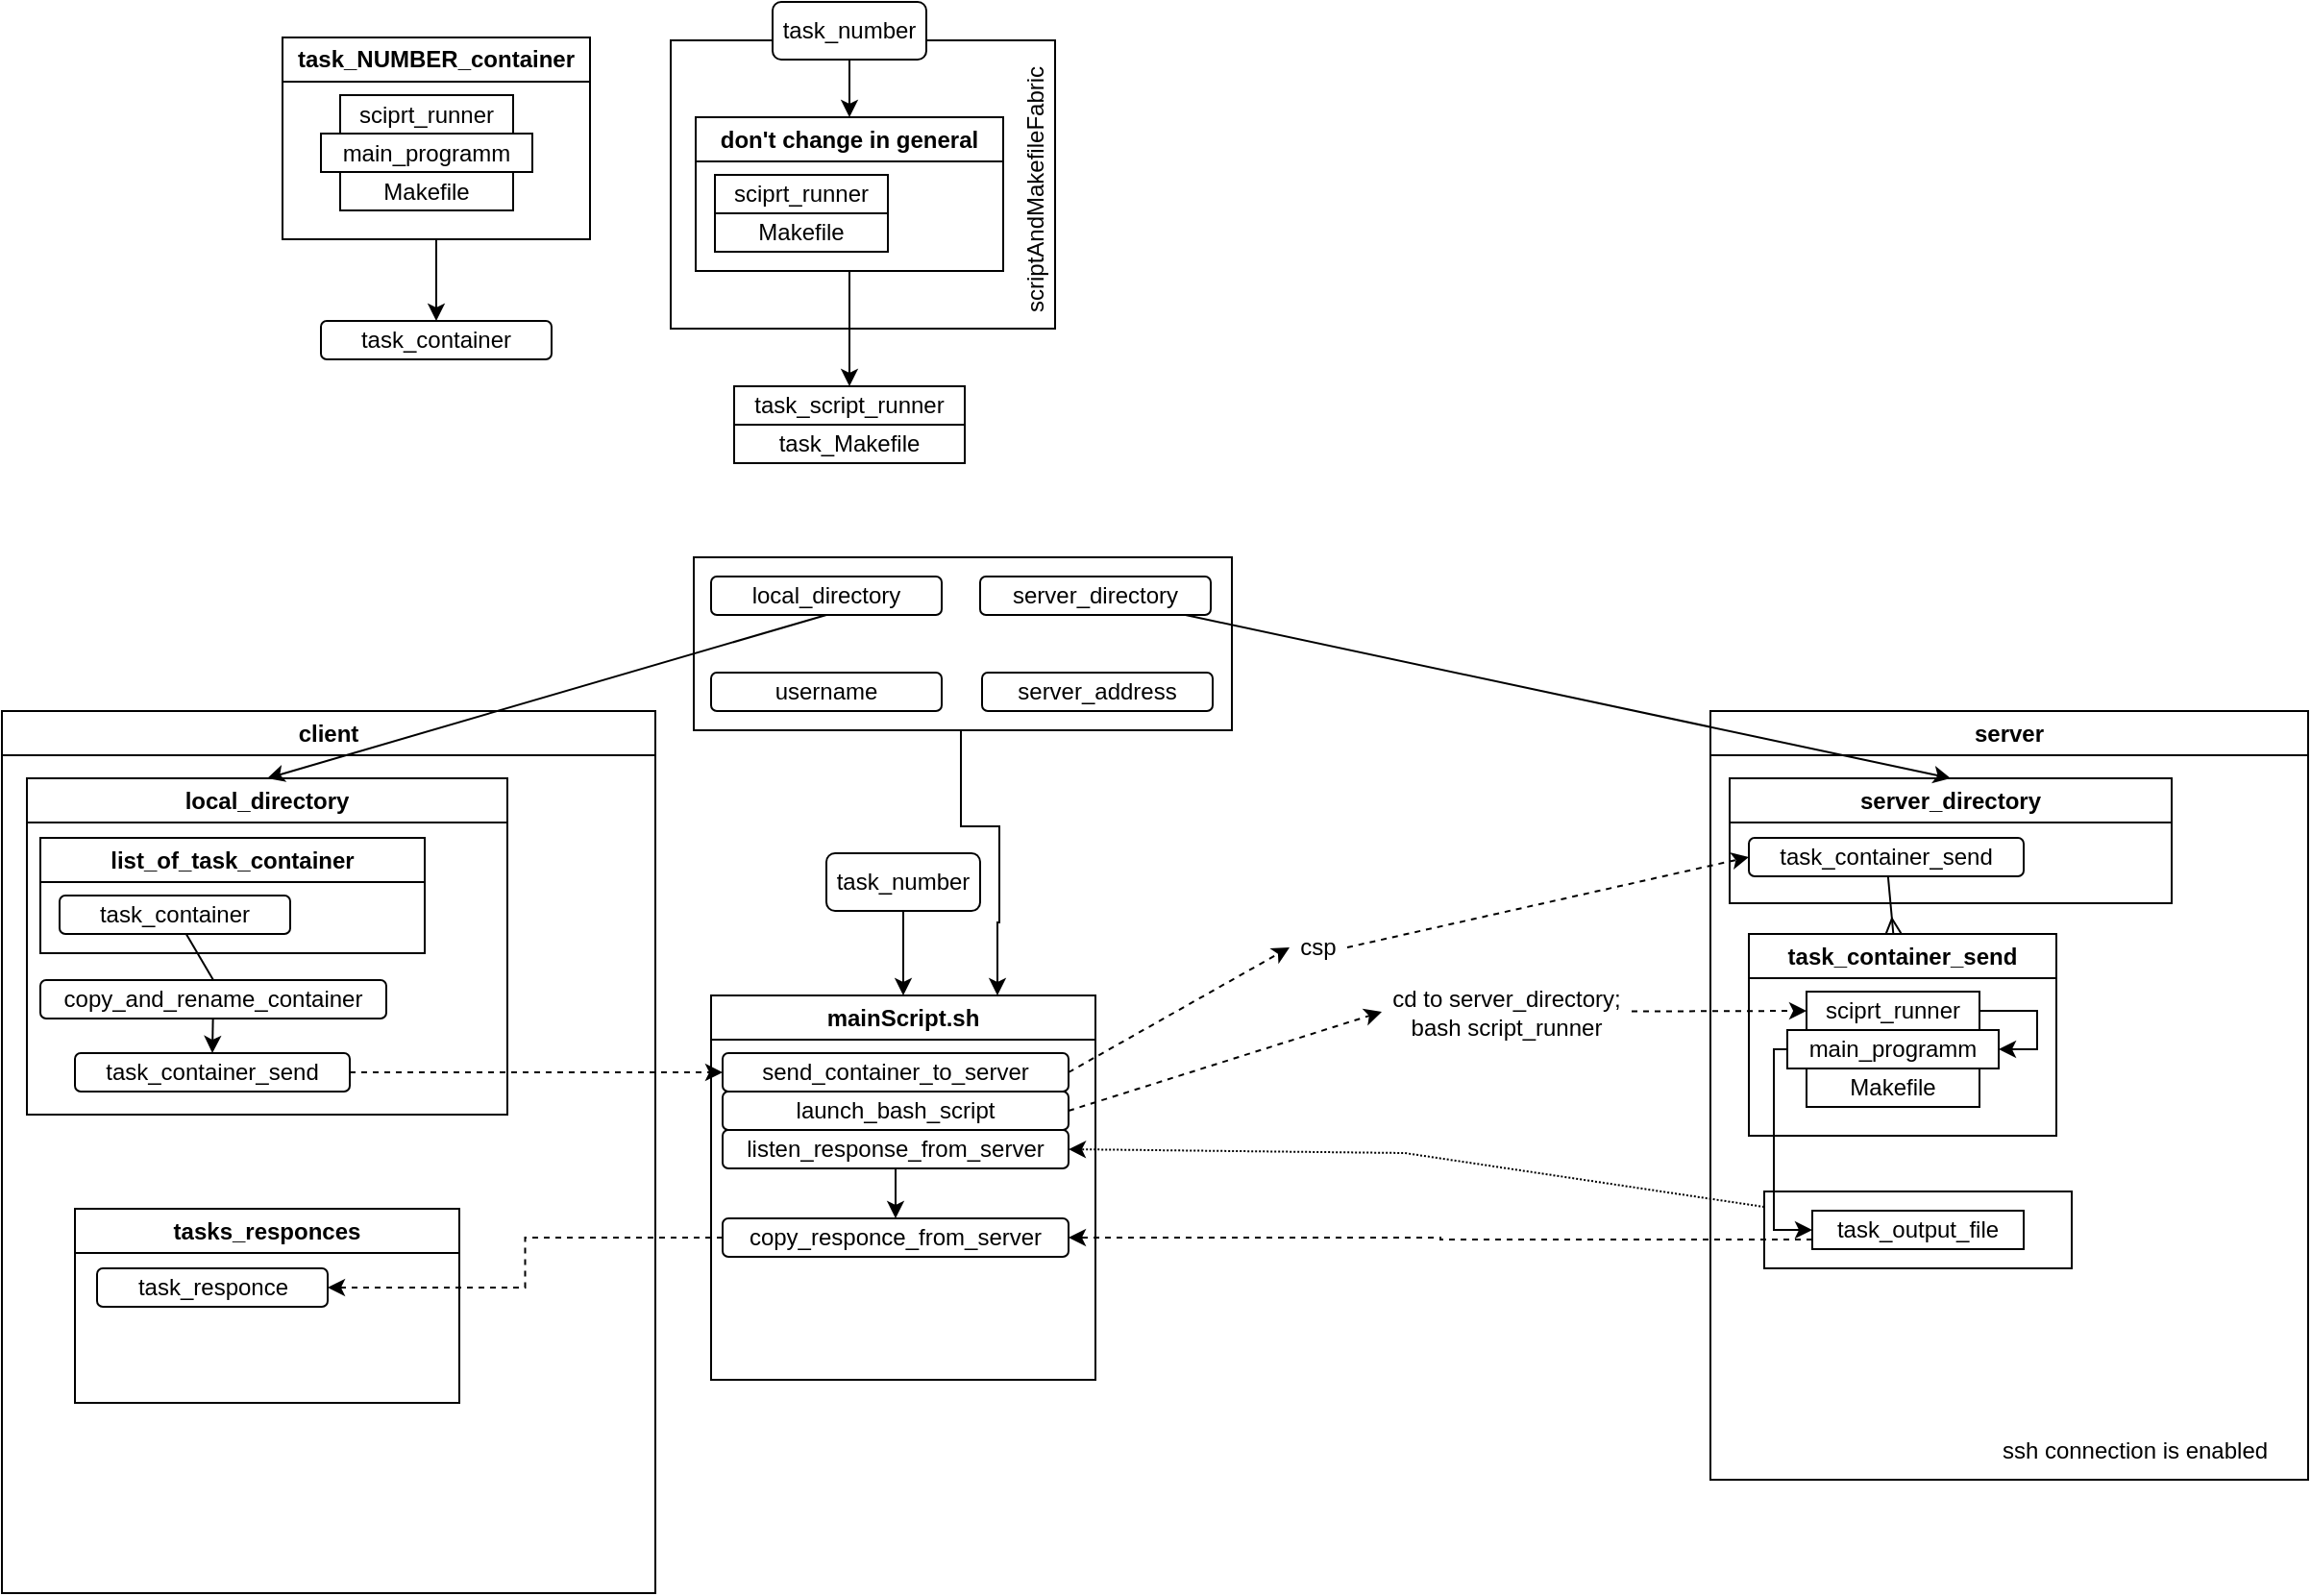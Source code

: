 <mxfile version="24.2.5" type="device">
  <diagram name="Страница — 1" id="Mq5UGZSl3NyksARf_Ui6">
    <mxGraphModel dx="1381" dy="809" grid="1" gridSize="10" guides="1" tooltips="1" connect="1" arrows="1" fold="1" page="1" pageScale="1" pageWidth="1200" pageHeight="1600" math="0" shadow="0">
      <root>
        <mxCell id="0" />
        <mxCell id="1" parent="0" />
        <mxCell id="IPlspmXoLUNJ2jvOEbAr-71" value="" style="rounded=0;whiteSpace=wrap;html=1;" vertex="1" parent="1">
          <mxGeometry x="450" y="310" width="280" height="90" as="geometry" />
        </mxCell>
        <mxCell id="IPlspmXoLUNJ2jvOEbAr-12" value="" style="whiteSpace=wrap;html=1;" vertex="1" parent="1">
          <mxGeometry x="438" y="41" width="200" height="150" as="geometry" />
        </mxCell>
        <mxCell id="IPlspmXoLUNJ2jvOEbAr-9" style="edgeStyle=orthogonalEdgeStyle;rounded=0;orthogonalLoop=1;jettySize=auto;html=1;entryX=0.5;entryY=0;entryDx=0;entryDy=0;" edge="1" parent="1" source="IPlspmXoLUNJ2jvOEbAr-1" target="IPlspmXoLUNJ2jvOEbAr-8">
          <mxGeometry relative="1" as="geometry" />
        </mxCell>
        <mxCell id="IPlspmXoLUNJ2jvOEbAr-1" value="task_number" style="rounded=1;whiteSpace=wrap;html=1;" vertex="1" parent="1">
          <mxGeometry x="491" y="21" width="80" height="30" as="geometry" />
        </mxCell>
        <mxCell id="IPlspmXoLUNJ2jvOEbAr-18" style="edgeStyle=orthogonalEdgeStyle;rounded=0;orthogonalLoop=1;jettySize=auto;html=1;" edge="1" parent="1" source="IPlspmXoLUNJ2jvOEbAr-2">
          <mxGeometry relative="1" as="geometry">
            <mxPoint x="316" y="187" as="targetPoint" />
          </mxGeometry>
        </mxCell>
        <mxCell id="IPlspmXoLUNJ2jvOEbAr-2" value="task_NUMBER_container" style="swimlane;whiteSpace=wrap;html=1;" vertex="1" parent="1">
          <mxGeometry x="236" y="39.5" width="160" height="105" as="geometry" />
        </mxCell>
        <mxCell id="IPlspmXoLUNJ2jvOEbAr-3" value="main_programm" style="rounded=0;whiteSpace=wrap;html=1;" vertex="1" parent="IPlspmXoLUNJ2jvOEbAr-2">
          <mxGeometry x="20" y="50" width="110" height="20" as="geometry" />
        </mxCell>
        <mxCell id="IPlspmXoLUNJ2jvOEbAr-4" value="Makefile" style="rounded=0;whiteSpace=wrap;html=1;" vertex="1" parent="IPlspmXoLUNJ2jvOEbAr-2">
          <mxGeometry x="30" y="70" width="90" height="20" as="geometry" />
        </mxCell>
        <mxCell id="IPlspmXoLUNJ2jvOEbAr-5" value="sciprt_runner" style="rounded=0;whiteSpace=wrap;html=1;" vertex="1" parent="IPlspmXoLUNJ2jvOEbAr-2">
          <mxGeometry x="30" y="30" width="90" height="20" as="geometry" />
        </mxCell>
        <mxCell id="IPlspmXoLUNJ2jvOEbAr-6" value="sciprt_runner" style="rounded=0;whiteSpace=wrap;html=1;" vertex="1" parent="1">
          <mxGeometry x="461" y="111" width="90" height="20" as="geometry" />
        </mxCell>
        <mxCell id="IPlspmXoLUNJ2jvOEbAr-7" value="Makefile" style="rounded=0;whiteSpace=wrap;html=1;" vertex="1" parent="1">
          <mxGeometry x="461" y="131" width="90" height="20" as="geometry" />
        </mxCell>
        <mxCell id="IPlspmXoLUNJ2jvOEbAr-17" style="edgeStyle=orthogonalEdgeStyle;rounded=0;orthogonalLoop=1;jettySize=auto;html=1;exitX=0.5;exitY=1;exitDx=0;exitDy=0;" edge="1" parent="1" source="IPlspmXoLUNJ2jvOEbAr-8" target="IPlspmXoLUNJ2jvOEbAr-15">
          <mxGeometry relative="1" as="geometry" />
        </mxCell>
        <mxCell id="IPlspmXoLUNJ2jvOEbAr-8" value="don&#39;t change in general" style="swimlane;whiteSpace=wrap;html=1;" vertex="1" parent="1">
          <mxGeometry x="451" y="81" width="160" height="80" as="geometry" />
        </mxCell>
        <mxCell id="IPlspmXoLUNJ2jvOEbAr-10" value="client" style="swimlane;whiteSpace=wrap;html=1;" vertex="1" parent="1">
          <mxGeometry x="90" y="390" width="340" height="459" as="geometry" />
        </mxCell>
        <mxCell id="IPlspmXoLUNJ2jvOEbAr-23" value="local_directory" style="swimlane;whiteSpace=wrap;html=1;" vertex="1" parent="IPlspmXoLUNJ2jvOEbAr-10">
          <mxGeometry x="13" y="35" width="250" height="175" as="geometry" />
        </mxCell>
        <mxCell id="IPlspmXoLUNJ2jvOEbAr-21" value="list_of_task_container" style="swimlane;whiteSpace=wrap;html=1;" vertex="1" parent="IPlspmXoLUNJ2jvOEbAr-23">
          <mxGeometry x="7" y="31" width="200" height="60" as="geometry" />
        </mxCell>
        <mxCell id="IPlspmXoLUNJ2jvOEbAr-20" value="task_container" style="rounded=1;whiteSpace=wrap;html=1;" vertex="1" parent="IPlspmXoLUNJ2jvOEbAr-21">
          <mxGeometry x="10" y="30" width="120" height="20" as="geometry" />
        </mxCell>
        <mxCell id="IPlspmXoLUNJ2jvOEbAr-28" style="rounded=0;orthogonalLoop=1;jettySize=auto;html=1;entryX=0.5;entryY=0;entryDx=0;entryDy=0;" edge="1" parent="IPlspmXoLUNJ2jvOEbAr-23" source="IPlspmXoLUNJ2jvOEbAr-25" target="IPlspmXoLUNJ2jvOEbAr-27">
          <mxGeometry relative="1" as="geometry" />
        </mxCell>
        <mxCell id="IPlspmXoLUNJ2jvOEbAr-25" value="copy_and_rename_container" style="rounded=1;whiteSpace=wrap;html=1;" vertex="1" parent="IPlspmXoLUNJ2jvOEbAr-23">
          <mxGeometry x="7" y="105" width="180" height="20" as="geometry" />
        </mxCell>
        <mxCell id="IPlspmXoLUNJ2jvOEbAr-26" style="rounded=0;orthogonalLoop=1;jettySize=auto;html=1;entryX=0.5;entryY=0;entryDx=0;entryDy=0;endArrow=none;endFill=0;" edge="1" parent="IPlspmXoLUNJ2jvOEbAr-23" source="IPlspmXoLUNJ2jvOEbAr-20" target="IPlspmXoLUNJ2jvOEbAr-25">
          <mxGeometry relative="1" as="geometry" />
        </mxCell>
        <mxCell id="IPlspmXoLUNJ2jvOEbAr-27" value="task_container_send" style="rounded=1;whiteSpace=wrap;html=1;" vertex="1" parent="IPlspmXoLUNJ2jvOEbAr-23">
          <mxGeometry x="25" y="143" width="143" height="20" as="geometry" />
        </mxCell>
        <mxCell id="IPlspmXoLUNJ2jvOEbAr-59" value="tasks_responces" style="swimlane;whiteSpace=wrap;html=1;" vertex="1" parent="IPlspmXoLUNJ2jvOEbAr-10">
          <mxGeometry x="38" y="259" width="200" height="101" as="geometry" />
        </mxCell>
        <mxCell id="IPlspmXoLUNJ2jvOEbAr-60" value="task_responce" style="rounded=1;whiteSpace=wrap;html=1;" vertex="1" parent="IPlspmXoLUNJ2jvOEbAr-59">
          <mxGeometry x="11.5" y="31" width="120" height="20" as="geometry" />
        </mxCell>
        <mxCell id="IPlspmXoLUNJ2jvOEbAr-11" value="server" style="swimlane;whiteSpace=wrap;html=1;" vertex="1" parent="1">
          <mxGeometry x="979" y="390" width="311" height="400" as="geometry" />
        </mxCell>
        <mxCell id="IPlspmXoLUNJ2jvOEbAr-56" value="" style="whiteSpace=wrap;html=1;" vertex="1" parent="IPlspmXoLUNJ2jvOEbAr-11">
          <mxGeometry x="28" y="250" width="160" height="40" as="geometry" />
        </mxCell>
        <mxCell id="IPlspmXoLUNJ2jvOEbAr-33" value="server_directory" style="swimlane;whiteSpace=wrap;html=1;" vertex="1" parent="IPlspmXoLUNJ2jvOEbAr-11">
          <mxGeometry x="10" y="35" width="230" height="65" as="geometry" />
        </mxCell>
        <mxCell id="IPlspmXoLUNJ2jvOEbAr-35" value="task_container_send" style="rounded=1;whiteSpace=wrap;html=1;" vertex="1" parent="IPlspmXoLUNJ2jvOEbAr-33">
          <mxGeometry x="10" y="31" width="143" height="20" as="geometry" />
        </mxCell>
        <mxCell id="IPlspmXoLUNJ2jvOEbAr-43" value="task_container_send" style="swimlane;whiteSpace=wrap;html=1;" vertex="1" parent="IPlspmXoLUNJ2jvOEbAr-11">
          <mxGeometry x="20" y="116" width="160" height="105" as="geometry" />
        </mxCell>
        <mxCell id="IPlspmXoLUNJ2jvOEbAr-44" value="main_programm" style="rounded=0;whiteSpace=wrap;html=1;" vertex="1" parent="IPlspmXoLUNJ2jvOEbAr-43">
          <mxGeometry x="20" y="50" width="110" height="20" as="geometry" />
        </mxCell>
        <mxCell id="IPlspmXoLUNJ2jvOEbAr-45" value="Makefile" style="rounded=0;whiteSpace=wrap;html=1;" vertex="1" parent="IPlspmXoLUNJ2jvOEbAr-43">
          <mxGeometry x="30" y="70" width="90" height="20" as="geometry" />
        </mxCell>
        <mxCell id="IPlspmXoLUNJ2jvOEbAr-52" style="edgeStyle=orthogonalEdgeStyle;rounded=0;orthogonalLoop=1;jettySize=auto;html=1;entryX=1;entryY=0.5;entryDx=0;entryDy=0;" edge="1" parent="IPlspmXoLUNJ2jvOEbAr-43" source="IPlspmXoLUNJ2jvOEbAr-46" target="IPlspmXoLUNJ2jvOEbAr-44">
          <mxGeometry relative="1" as="geometry">
            <Array as="points">
              <mxPoint x="150" y="40" />
              <mxPoint x="150" y="60" />
            </Array>
          </mxGeometry>
        </mxCell>
        <mxCell id="IPlspmXoLUNJ2jvOEbAr-46" value="sciprt_runner" style="rounded=0;whiteSpace=wrap;html=1;" vertex="1" parent="IPlspmXoLUNJ2jvOEbAr-43">
          <mxGeometry x="30" y="30" width="90" height="20" as="geometry" />
        </mxCell>
        <mxCell id="IPlspmXoLUNJ2jvOEbAr-47" style="rounded=0;orthogonalLoop=1;jettySize=auto;html=1;endArrow=ERmany;endFill=0;" edge="1" parent="IPlspmXoLUNJ2jvOEbAr-11" source="IPlspmXoLUNJ2jvOEbAr-35" target="IPlspmXoLUNJ2jvOEbAr-43">
          <mxGeometry relative="1" as="geometry" />
        </mxCell>
        <mxCell id="IPlspmXoLUNJ2jvOEbAr-54" value="task_output_file" style="rounded=0;whiteSpace=wrap;html=1;" vertex="1" parent="IPlspmXoLUNJ2jvOEbAr-11">
          <mxGeometry x="53" y="260" width="110" height="20" as="geometry" />
        </mxCell>
        <mxCell id="IPlspmXoLUNJ2jvOEbAr-55" style="edgeStyle=orthogonalEdgeStyle;rounded=0;orthogonalLoop=1;jettySize=auto;html=1;entryX=0;entryY=0.5;entryDx=0;entryDy=0;" edge="1" parent="IPlspmXoLUNJ2jvOEbAr-11" source="IPlspmXoLUNJ2jvOEbAr-44" target="IPlspmXoLUNJ2jvOEbAr-54">
          <mxGeometry relative="1" as="geometry">
            <Array as="points">
              <mxPoint x="33" y="176" />
              <mxPoint x="33" y="270" />
            </Array>
          </mxGeometry>
        </mxCell>
        <mxCell id="IPlspmXoLUNJ2jvOEbAr-73" value="ssh connection is enabled" style="text;html=1;align=center;verticalAlign=middle;whiteSpace=wrap;rounded=0;" vertex="1" parent="IPlspmXoLUNJ2jvOEbAr-11">
          <mxGeometry x="131" y="370" width="180" height="30" as="geometry" />
        </mxCell>
        <mxCell id="IPlspmXoLUNJ2jvOEbAr-13" value="scriptAndMakefileFabric" style="text;html=1;align=center;verticalAlign=bottom;rounded=0;direction=north;flipH=0;fontStyle=0;horizontal=0;" vertex="1" parent="1">
          <mxGeometry x="607" y="89" width="30" height="60" as="geometry" />
        </mxCell>
        <mxCell id="IPlspmXoLUNJ2jvOEbAr-15" value="task_script_runner" style="rounded=0;whiteSpace=wrap;html=1;" vertex="1" parent="1">
          <mxGeometry x="471" y="221" width="120" height="20" as="geometry" />
        </mxCell>
        <mxCell id="IPlspmXoLUNJ2jvOEbAr-16" value="task_Makefile" style="rounded=0;whiteSpace=wrap;html=1;" vertex="1" parent="1">
          <mxGeometry x="471" y="241" width="120" height="20" as="geometry" />
        </mxCell>
        <mxCell id="IPlspmXoLUNJ2jvOEbAr-19" value="task_container" style="rounded=1;whiteSpace=wrap;html=1;" vertex="1" parent="1">
          <mxGeometry x="256" y="187" width="120" height="20" as="geometry" />
        </mxCell>
        <mxCell id="IPlspmXoLUNJ2jvOEbAr-24" style="rounded=0;orthogonalLoop=1;jettySize=auto;html=1;entryX=0.5;entryY=0;entryDx=0;entryDy=0;exitX=0.5;exitY=1;exitDx=0;exitDy=0;" edge="1" parent="1" source="IPlspmXoLUNJ2jvOEbAr-22" target="IPlspmXoLUNJ2jvOEbAr-23">
          <mxGeometry relative="1" as="geometry" />
        </mxCell>
        <mxCell id="IPlspmXoLUNJ2jvOEbAr-22" value="local_directory" style="rounded=1;whiteSpace=wrap;html=1;" vertex="1" parent="1">
          <mxGeometry x="459" y="320" width="120" height="20" as="geometry" />
        </mxCell>
        <mxCell id="IPlspmXoLUNJ2jvOEbAr-36" style="rounded=0;orthogonalLoop=1;jettySize=auto;html=1;entryX=0;entryY=0.5;entryDx=0;entryDy=0;dashed=1;exitX=1;exitY=0.5;exitDx=0;exitDy=0;" edge="1" parent="1" source="IPlspmXoLUNJ2jvOEbAr-40" target="IPlspmXoLUNJ2jvOEbAr-35">
          <mxGeometry relative="1" as="geometry" />
        </mxCell>
        <mxCell id="IPlspmXoLUNJ2jvOEbAr-30" value="send_container_to_server" style="rounded=1;whiteSpace=wrap;html=1;" vertex="1" parent="1">
          <mxGeometry x="465" y="568" width="180" height="20" as="geometry" />
        </mxCell>
        <mxCell id="IPlspmXoLUNJ2jvOEbAr-32" style="edgeStyle=orthogonalEdgeStyle;rounded=0;orthogonalLoop=1;jettySize=auto;html=1;dashed=1;entryX=0;entryY=0.5;entryDx=0;entryDy=0;" edge="1" parent="1" source="IPlspmXoLUNJ2jvOEbAr-27" target="IPlspmXoLUNJ2jvOEbAr-30">
          <mxGeometry relative="1" as="geometry">
            <mxPoint x="550" y="578" as="targetPoint" />
          </mxGeometry>
        </mxCell>
        <mxCell id="IPlspmXoLUNJ2jvOEbAr-48" style="rounded=0;orthogonalLoop=1;jettySize=auto;html=1;entryX=0;entryY=0.5;entryDx=0;entryDy=0;dashed=1;" edge="1" parent="1" source="IPlspmXoLUNJ2jvOEbAr-51" target="IPlspmXoLUNJ2jvOEbAr-46">
          <mxGeometry relative="1" as="geometry">
            <mxPoint x="970" y="546.5" as="sourcePoint" />
          </mxGeometry>
        </mxCell>
        <mxCell id="IPlspmXoLUNJ2jvOEbAr-34" value="launch_bash_script" style="rounded=1;whiteSpace=wrap;html=1;" vertex="1" parent="1">
          <mxGeometry x="465" y="588" width="180" height="20" as="geometry" />
        </mxCell>
        <mxCell id="IPlspmXoLUNJ2jvOEbAr-58" style="edgeStyle=orthogonalEdgeStyle;rounded=0;orthogonalLoop=1;jettySize=auto;html=1;entryX=0.5;entryY=0;entryDx=0;entryDy=0;" edge="1" parent="1" source="IPlspmXoLUNJ2jvOEbAr-37" target="IPlspmXoLUNJ2jvOEbAr-38">
          <mxGeometry relative="1" as="geometry" />
        </mxCell>
        <mxCell id="IPlspmXoLUNJ2jvOEbAr-37" value="listen_response_from_server" style="rounded=1;whiteSpace=wrap;html=1;" vertex="1" parent="1">
          <mxGeometry x="465" y="608" width="180" height="20" as="geometry" />
        </mxCell>
        <mxCell id="IPlspmXoLUNJ2jvOEbAr-39" value="mainScript.sh" style="swimlane;whiteSpace=wrap;html=1;" vertex="1" parent="1">
          <mxGeometry x="459" y="538" width="200" height="200" as="geometry" />
        </mxCell>
        <mxCell id="IPlspmXoLUNJ2jvOEbAr-38" value="copy_responce_from_server" style="rounded=1;whiteSpace=wrap;html=1;" vertex="1" parent="IPlspmXoLUNJ2jvOEbAr-39">
          <mxGeometry x="6" y="116" width="180" height="20" as="geometry" />
        </mxCell>
        <mxCell id="IPlspmXoLUNJ2jvOEbAr-41" value="" style="rounded=0;orthogonalLoop=1;jettySize=auto;html=1;entryX=0;entryY=0.5;entryDx=0;entryDy=0;dashed=1;exitX=1;exitY=0.5;exitDx=0;exitDy=0;" edge="1" parent="1" source="IPlspmXoLUNJ2jvOEbAr-30" target="IPlspmXoLUNJ2jvOEbAr-40">
          <mxGeometry relative="1" as="geometry">
            <mxPoint x="645" y="578" as="sourcePoint" />
            <mxPoint x="967" y="466" as="targetPoint" />
          </mxGeometry>
        </mxCell>
        <mxCell id="IPlspmXoLUNJ2jvOEbAr-40" value="csp" style="text;html=1;align=center;verticalAlign=middle;whiteSpace=wrap;rounded=0;" vertex="1" parent="1">
          <mxGeometry x="760" y="506" width="30" height="14" as="geometry" />
        </mxCell>
        <mxCell id="IPlspmXoLUNJ2jvOEbAr-50" value="" style="rounded=0;orthogonalLoop=1;jettySize=auto;html=1;entryX=0;entryY=0.5;entryDx=0;entryDy=0;exitX=1;exitY=0.5;exitDx=0;exitDy=0;dashed=1;" edge="1" parent="1" source="IPlspmXoLUNJ2jvOEbAr-34" target="IPlspmXoLUNJ2jvOEbAr-51">
          <mxGeometry relative="1" as="geometry">
            <mxPoint x="645" y="598" as="sourcePoint" />
            <mxPoint x="997" y="546" as="targetPoint" />
          </mxGeometry>
        </mxCell>
        <mxCell id="IPlspmXoLUNJ2jvOEbAr-51" value="cd to server_directory;&lt;div&gt;bash script_runner&lt;/div&gt;" style="text;html=1;align=center;verticalAlign=middle;whiteSpace=wrap;rounded=0;" vertex="1" parent="1">
          <mxGeometry x="808" y="530" width="130" height="33" as="geometry" />
        </mxCell>
        <mxCell id="IPlspmXoLUNJ2jvOEbAr-57" style="rounded=0;orthogonalLoop=1;jettySize=auto;html=1;entryX=1;entryY=0.5;entryDx=0;entryDy=0;dashed=1;dashPattern=1 1;" edge="1" parent="1" source="IPlspmXoLUNJ2jvOEbAr-56" target="IPlspmXoLUNJ2jvOEbAr-37">
          <mxGeometry relative="1" as="geometry">
            <Array as="points">
              <mxPoint x="820" y="620" />
            </Array>
          </mxGeometry>
        </mxCell>
        <mxCell id="IPlspmXoLUNJ2jvOEbAr-61" style="edgeStyle=orthogonalEdgeStyle;rounded=0;orthogonalLoop=1;jettySize=auto;html=1;exitX=0;exitY=0.75;exitDx=0;exitDy=0;entryX=1;entryY=0.5;entryDx=0;entryDy=0;dashed=1;" edge="1" parent="1" source="IPlspmXoLUNJ2jvOEbAr-54" target="IPlspmXoLUNJ2jvOEbAr-38">
          <mxGeometry relative="1" as="geometry" />
        </mxCell>
        <mxCell id="IPlspmXoLUNJ2jvOEbAr-62" style="edgeStyle=orthogonalEdgeStyle;rounded=0;orthogonalLoop=1;jettySize=auto;html=1;entryX=1;entryY=0.5;entryDx=0;entryDy=0;dashed=1;" edge="1" parent="1" source="IPlspmXoLUNJ2jvOEbAr-38" target="IPlspmXoLUNJ2jvOEbAr-60">
          <mxGeometry relative="1" as="geometry" />
        </mxCell>
        <mxCell id="IPlspmXoLUNJ2jvOEbAr-64" style="edgeStyle=orthogonalEdgeStyle;rounded=0;orthogonalLoop=1;jettySize=auto;html=1;" edge="1" parent="1" source="IPlspmXoLUNJ2jvOEbAr-63" target="IPlspmXoLUNJ2jvOEbAr-39">
          <mxGeometry relative="1" as="geometry" />
        </mxCell>
        <mxCell id="IPlspmXoLUNJ2jvOEbAr-63" value="task_number" style="rounded=1;whiteSpace=wrap;html=1;" vertex="1" parent="1">
          <mxGeometry x="519" y="464" width="80" height="30" as="geometry" />
        </mxCell>
        <mxCell id="IPlspmXoLUNJ2jvOEbAr-67" style="rounded=0;orthogonalLoop=1;jettySize=auto;html=1;entryX=0.5;entryY=0;entryDx=0;entryDy=0;" edge="1" parent="1" source="IPlspmXoLUNJ2jvOEbAr-66" target="IPlspmXoLUNJ2jvOEbAr-33">
          <mxGeometry relative="1" as="geometry" />
        </mxCell>
        <mxCell id="IPlspmXoLUNJ2jvOEbAr-66" value="server_directory" style="rounded=1;whiteSpace=wrap;html=1;" vertex="1" parent="1">
          <mxGeometry x="599" y="320" width="120" height="20" as="geometry" />
        </mxCell>
        <mxCell id="IPlspmXoLUNJ2jvOEbAr-69" value="username" style="rounded=1;whiteSpace=wrap;html=1;" vertex="1" parent="1">
          <mxGeometry x="459" y="370" width="120" height="20" as="geometry" />
        </mxCell>
        <mxCell id="IPlspmXoLUNJ2jvOEbAr-70" value="server_address" style="rounded=1;whiteSpace=wrap;html=1;" vertex="1" parent="1">
          <mxGeometry x="600" y="370" width="120" height="20" as="geometry" />
        </mxCell>
        <mxCell id="IPlspmXoLUNJ2jvOEbAr-72" style="edgeStyle=orthogonalEdgeStyle;rounded=0;orthogonalLoop=1;jettySize=auto;html=1;entryX=0.75;entryY=0;entryDx=0;entryDy=0;" edge="1" parent="1">
          <mxGeometry relative="1" as="geometry">
            <mxPoint x="589" y="400" as="sourcePoint" />
            <mxPoint x="608" y="538" as="targetPoint" />
            <Array as="points">
              <mxPoint x="589" y="450" />
              <mxPoint x="609" y="450" />
              <mxPoint x="609" y="500" />
              <mxPoint x="608" y="500" />
            </Array>
          </mxGeometry>
        </mxCell>
      </root>
    </mxGraphModel>
  </diagram>
</mxfile>
